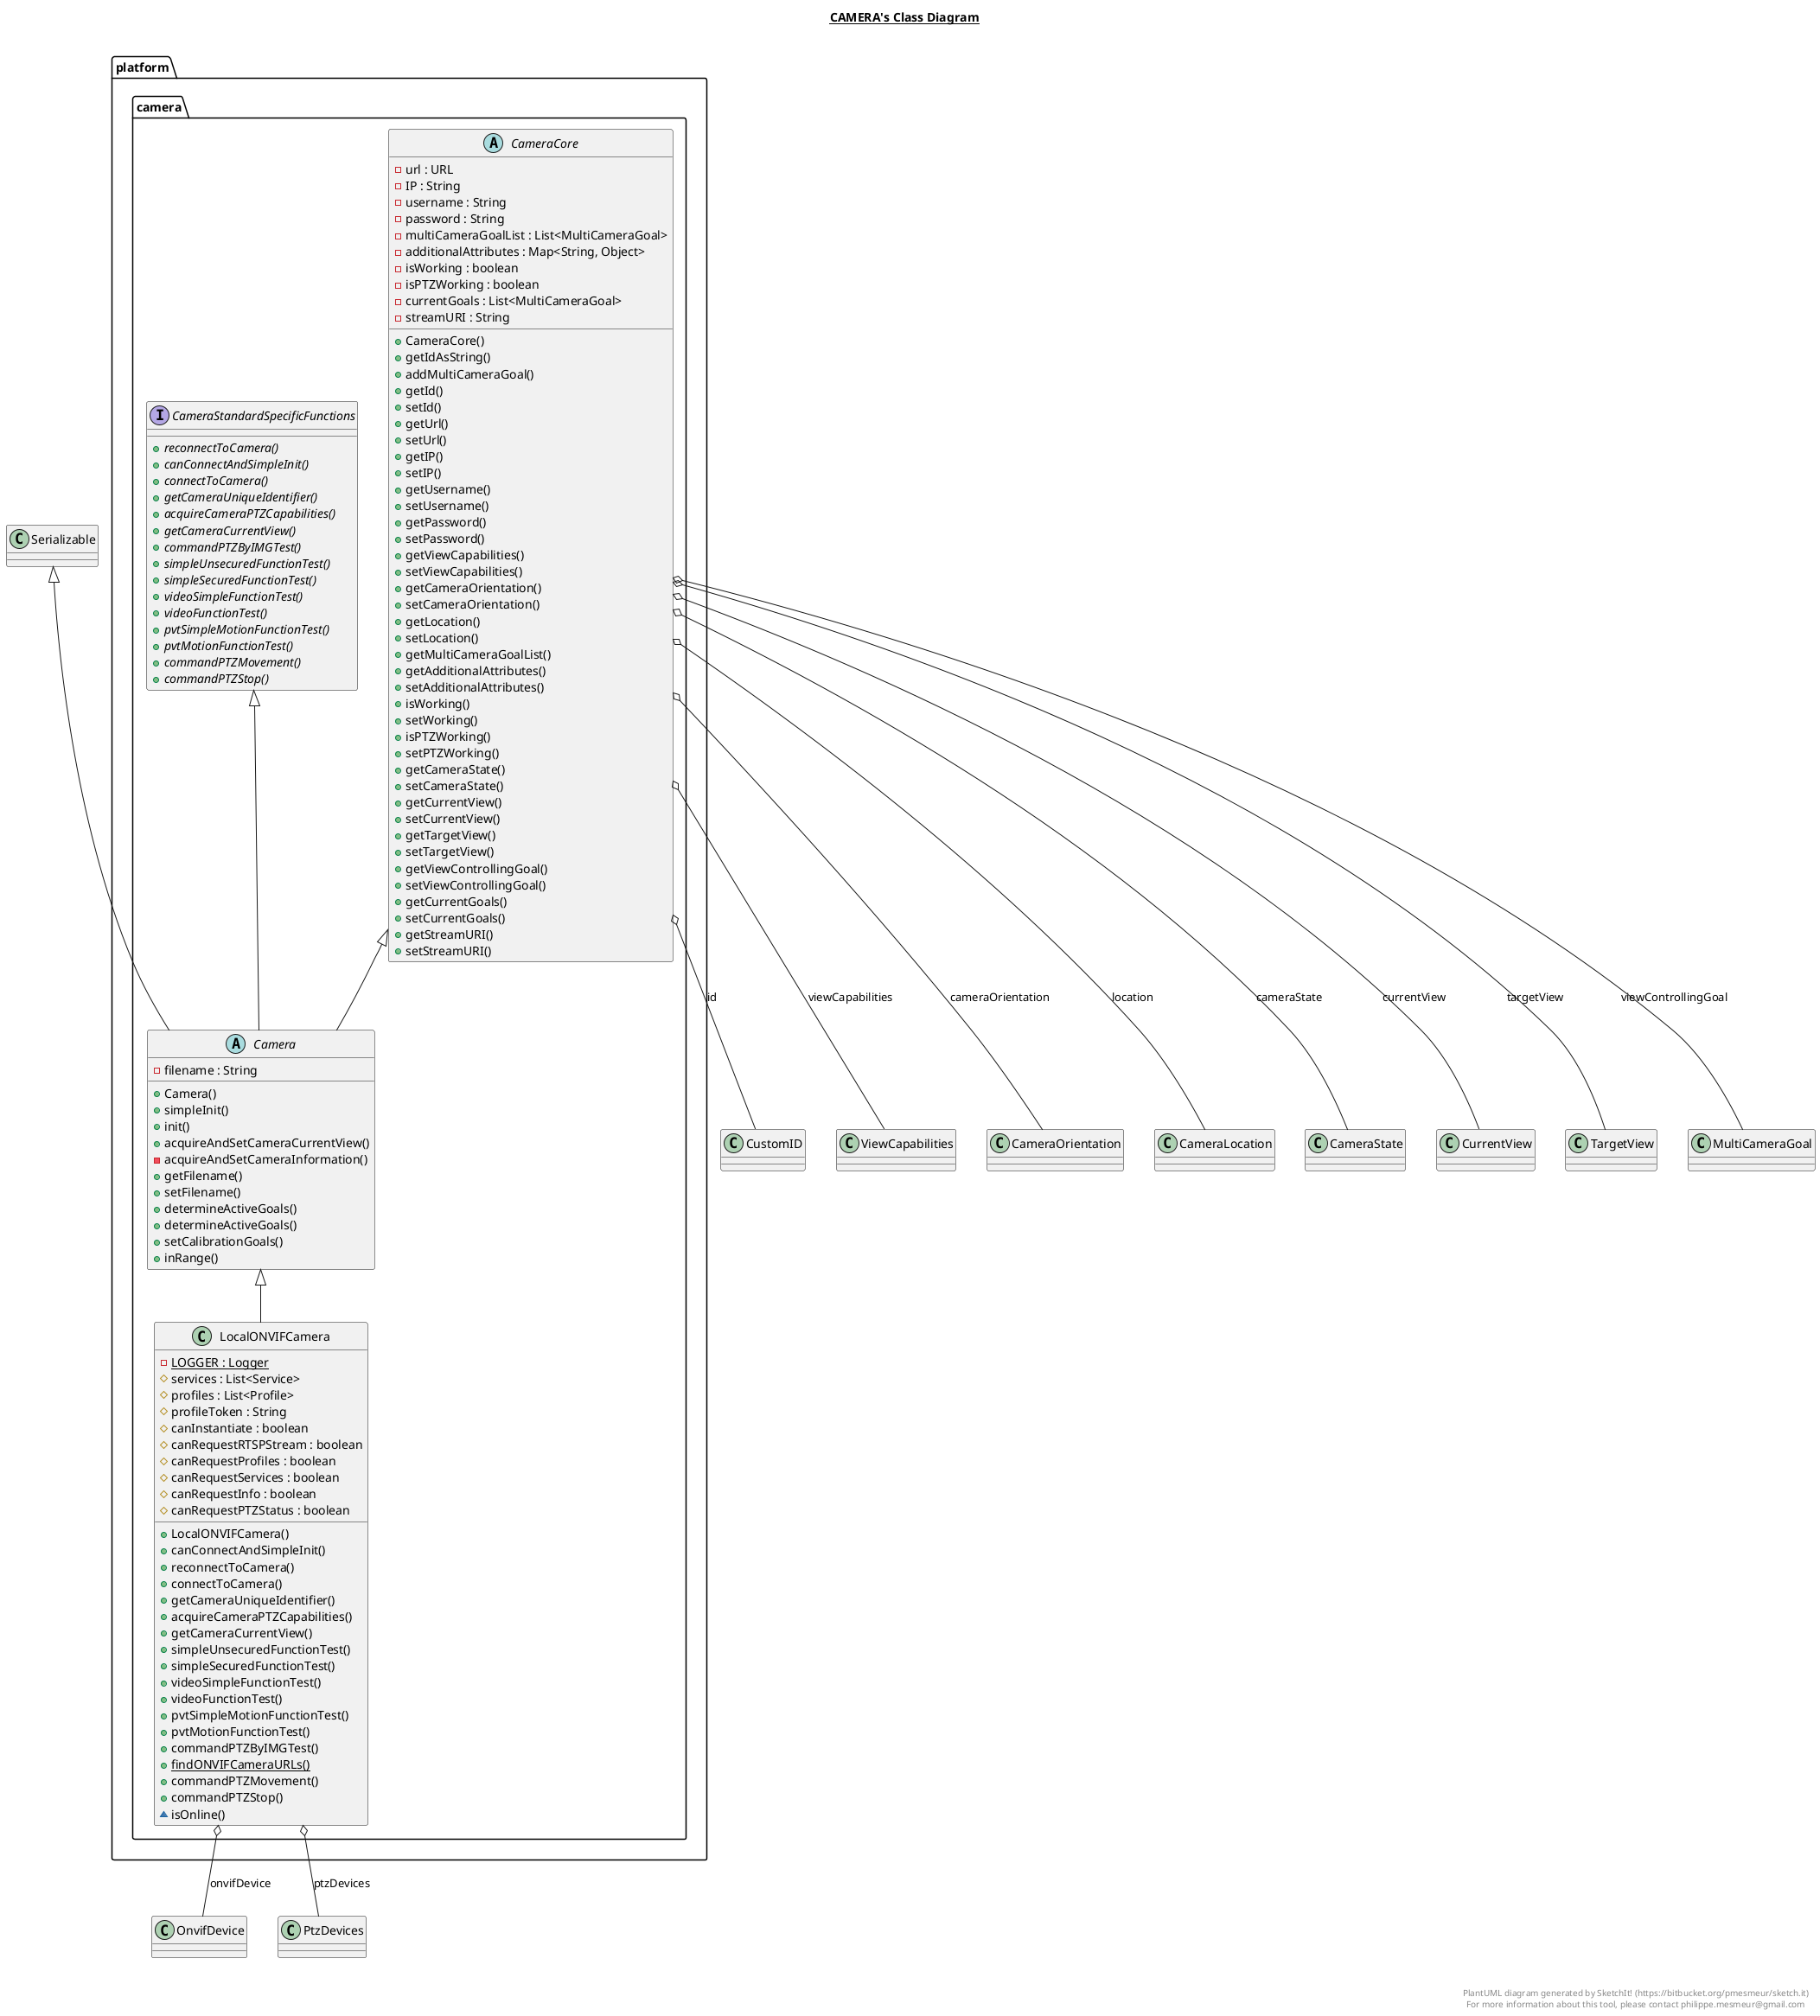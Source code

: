 @startuml

title __CAMERA's Class Diagram__\n

  package platform {
    package platform.camera {
      abstract class Camera {
          - filename : String
          + Camera()
          + simpleInit()
          + init()
          + acquireAndSetCameraCurrentView()
          - acquireAndSetCameraInformation()
          + getFilename()
          + setFilename()
          + determineActiveGoals()
          + determineActiveGoals()
          + setCalibrationGoals()
          + inRange()
      }
    }
  }
  

  package platform {
    package platform.camera {
      abstract class CameraCore {
          - url : URL
          - IP : String
          - username : String
          - password : String
          - multiCameraGoalList : List<MultiCameraGoal>
          - additionalAttributes : Map<String, Object>
          - isWorking : boolean
          - isPTZWorking : boolean
          - currentGoals : List<MultiCameraGoal>
          - streamURI : String
          + CameraCore()
          + getIdAsString()
          + addMultiCameraGoal()
          + getId()
          + setId()
          + getUrl()
          + setUrl()
          + getIP()
          + setIP()
          + getUsername()
          + setUsername()
          + getPassword()
          + setPassword()
          + getViewCapabilities()
          + setViewCapabilities()
          + getCameraOrientation()
          + setCameraOrientation()
          + getLocation()
          + setLocation()
          + getMultiCameraGoalList()
          + getAdditionalAttributes()
          + setAdditionalAttributes()
          + isWorking()
          + setWorking()
          + isPTZWorking()
          + setPTZWorking()
          + getCameraState()
          + setCameraState()
          + getCurrentView()
          + setCurrentView()
          + getTargetView()
          + setTargetView()
          + getViewControllingGoal()
          + setViewControllingGoal()
          + getCurrentGoals()
          + setCurrentGoals()
          + getStreamURI()
          + setStreamURI()
      }
    }
  }
  

  package platform {
    package platform.camera {
      interface CameraStandardSpecificFunctions {
          {abstract} + reconnectToCamera()
          {abstract} + canConnectAndSimpleInit()
          {abstract} + connectToCamera()
          {abstract} + getCameraUniqueIdentifier()
          {abstract} + acquireCameraPTZCapabilities()
          {abstract} + getCameraCurrentView()
          {abstract} + commandPTZByIMGTest()
          {abstract} + simpleUnsecuredFunctionTest()
          {abstract} + simpleSecuredFunctionTest()
          {abstract} + videoSimpleFunctionTest()
          {abstract} + videoFunctionTest()
          {abstract} + pvtSimpleMotionFunctionTest()
          {abstract} + pvtMotionFunctionTest()
          {abstract} + commandPTZMovement()
          {abstract} + commandPTZStop()
      }
    }
  }
  

  package platform {
    package platform.camera {
      class LocalONVIFCamera {
          {static} - LOGGER : Logger
          # services : List<Service>
          # profiles : List<Profile>
          # profileToken : String
          # canInstantiate : boolean
          # canRequestRTSPStream : boolean
          # canRequestProfiles : boolean
          # canRequestServices : boolean
          # canRequestInfo : boolean
          # canRequestPTZStatus : boolean
          + LocalONVIFCamera()
          + canConnectAndSimpleInit()
          + reconnectToCamera()
          + connectToCamera()
          + getCameraUniqueIdentifier()
          + acquireCameraPTZCapabilities()
          + getCameraCurrentView()
          + simpleUnsecuredFunctionTest()
          + simpleSecuredFunctionTest()
          + videoSimpleFunctionTest()
          + videoFunctionTest()
          + pvtSimpleMotionFunctionTest()
          + pvtMotionFunctionTest()
          + commandPTZByIMGTest()
          {static} + findONVIFCameraURLs()
          + commandPTZMovement()
          + commandPTZStop()
          ~ isOnline()
      }
    }
  }
  

  Camera -up-|> CameraStandardSpecificFunctions
  Camera -up-|> Serializable
  Camera -up-|> CameraCore
  CameraCore o-- CustomID : id
  CameraCore o-- ViewCapabilities : viewCapabilities
  CameraCore o-- CameraOrientation : cameraOrientation
  CameraCore o-- CameraLocation : location
  CameraCore o-- CameraState : cameraState
  CameraCore o-- CurrentView : currentView
  CameraCore o-- TargetView : targetView
  CameraCore o-- MultiCameraGoal : viewControllingGoal
  LocalONVIFCamera -up-|> Camera
  LocalONVIFCamera o-- OnvifDevice : onvifDevice
  LocalONVIFCamera o-- PtzDevices : ptzDevices


right footer


PlantUML diagram generated by SketchIt! (https://bitbucket.org/pmesmeur/sketch.it)
For more information about this tool, please contact philippe.mesmeur@gmail.com
endfooter

@enduml
